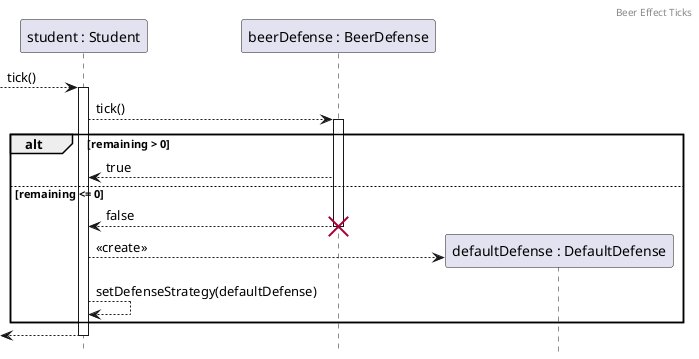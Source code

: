 @startuml BeerEffectTicks
header Beer Effect Ticks
hide footbox

participant student as "student : Student"
participant beerDefense as "beerDefense : BeerDefense"

---> student ++ : tick()
student --> beerDefense ++ : tick()
alt remaining > 0
    beerDefense --> student : true
else remaining <= 0
    return false
    destroy beerDefense

    create defense as "defaultDefense : DefaultDefense"
    student --> defense : <<create>>

    student --> student : setDefenseStrategy(defaultDefense)
end

return

@enduml